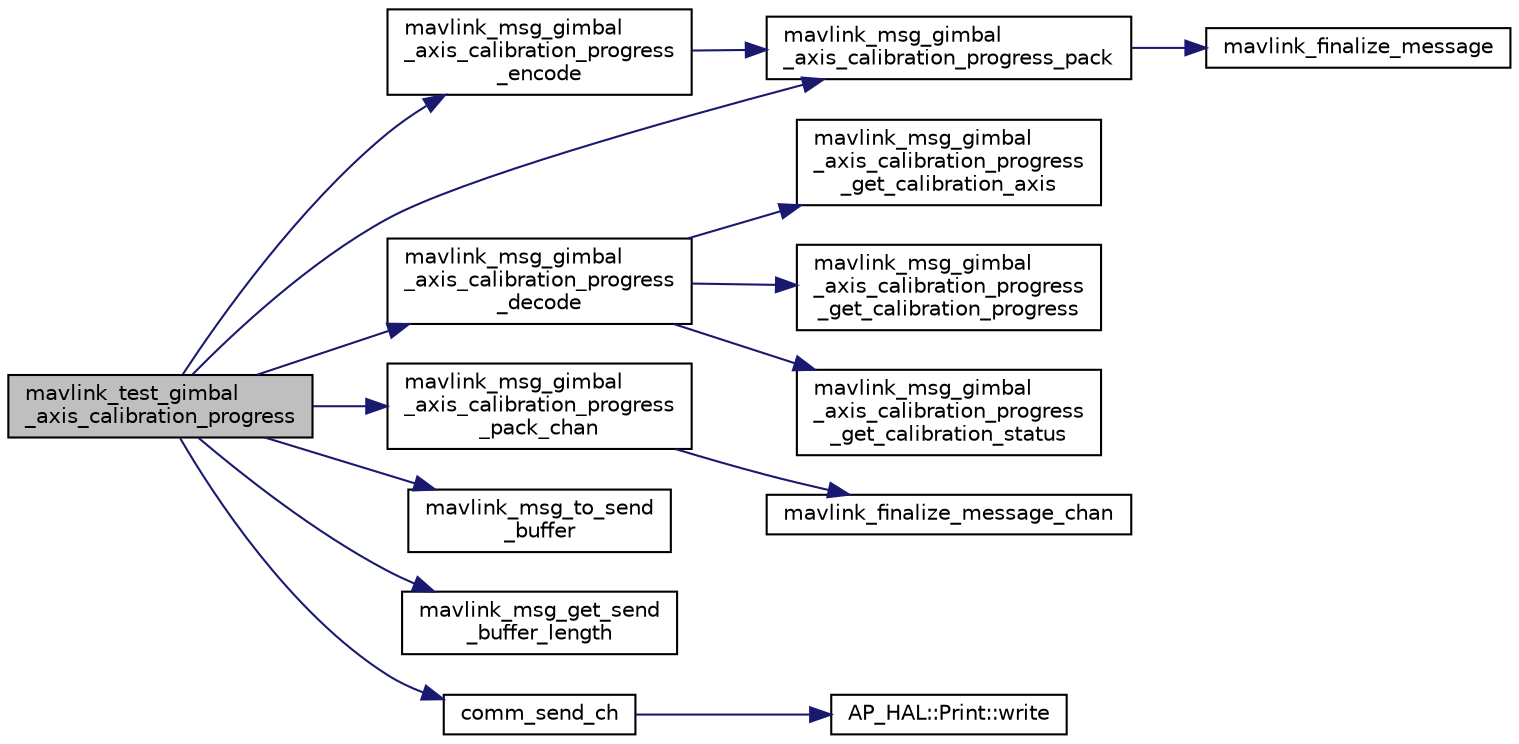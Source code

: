 digraph "mavlink_test_gimbal_axis_calibration_progress"
{
 // INTERACTIVE_SVG=YES
  edge [fontname="Helvetica",fontsize="10",labelfontname="Helvetica",labelfontsize="10"];
  node [fontname="Helvetica",fontsize="10",shape=record];
  rankdir="LR";
  Node1 [label="mavlink_test_gimbal\l_axis_calibration_progress",height=0.2,width=0.4,color="black", fillcolor="grey75", style="filled" fontcolor="black"];
  Node1 -> Node2 [color="midnightblue",fontsize="10",style="solid",fontname="Helvetica"];
  Node2 [label="mavlink_msg_gimbal\l_axis_calibration_progress\l_encode",height=0.2,width=0.4,color="black", fillcolor="white", style="filled",URL="$mavlink__msg__gimbal__axis__calibration__progress_8h.html#af9f4c915de51e5f140b9c9f75301f60c",tooltip="Encode a gimbal_axis_calibration_progress struct. "];
  Node2 -> Node3 [color="midnightblue",fontsize="10",style="solid",fontname="Helvetica"];
  Node3 [label="mavlink_msg_gimbal\l_axis_calibration_progress_pack",height=0.2,width=0.4,color="black", fillcolor="white", style="filled",URL="$mavlink__msg__gimbal__axis__calibration__progress_8h.html#a7ad2529f2717db2a9348fb04dd0eeb26",tooltip="Pack a gimbal_axis_calibration_progress message. "];
  Node3 -> Node4 [color="midnightblue",fontsize="10",style="solid",fontname="Helvetica"];
  Node4 [label="mavlink_finalize_message",height=0.2,width=0.4,color="black", fillcolor="white", style="filled",URL="$v0_89_2mavlink__helpers_8h.html#af3bea083c5ec83f5b6570b2bd4a817d0",tooltip="Finalize a MAVLink message with MAVLINK_COMM_0 as default channel. "];
  Node1 -> Node5 [color="midnightblue",fontsize="10",style="solid",fontname="Helvetica"];
  Node5 [label="mavlink_msg_gimbal\l_axis_calibration_progress\l_decode",height=0.2,width=0.4,color="black", fillcolor="white", style="filled",URL="$mavlink__msg__gimbal__axis__calibration__progress_8h.html#a75a4dd997c692f97a6eefbfce99ef7f4",tooltip="Decode a gimbal_axis_calibration_progress message into a struct. "];
  Node5 -> Node6 [color="midnightblue",fontsize="10",style="solid",fontname="Helvetica"];
  Node6 [label="mavlink_msg_gimbal\l_axis_calibration_progress\l_get_calibration_axis",height=0.2,width=0.4,color="black", fillcolor="white", style="filled",URL="$mavlink__msg__gimbal__axis__calibration__progress_8h.html#aaa814b5d87508df35d5e590397172ab1",tooltip="Send a gimbal_axis_calibration_progress message. "];
  Node5 -> Node7 [color="midnightblue",fontsize="10",style="solid",fontname="Helvetica"];
  Node7 [label="mavlink_msg_gimbal\l_axis_calibration_progress\l_get_calibration_progress",height=0.2,width=0.4,color="black", fillcolor="white", style="filled",URL="$mavlink__msg__gimbal__axis__calibration__progress_8h.html#ad72735c0c1383fac24292b8686767886",tooltip="Get field calibration_progress from gimbal_axis_calibration_progress message. "];
  Node5 -> Node8 [color="midnightblue",fontsize="10",style="solid",fontname="Helvetica"];
  Node8 [label="mavlink_msg_gimbal\l_axis_calibration_progress\l_get_calibration_status",height=0.2,width=0.4,color="black", fillcolor="white", style="filled",URL="$mavlink__msg__gimbal__axis__calibration__progress_8h.html#a40d0ab1bc9b175489611e1785b6810a9",tooltip="Get field calibration_status from gimbal_axis_calibration_progress message. "];
  Node1 -> Node3 [color="midnightblue",fontsize="10",style="solid",fontname="Helvetica"];
  Node1 -> Node9 [color="midnightblue",fontsize="10",style="solid",fontname="Helvetica"];
  Node9 [label="mavlink_msg_gimbal\l_axis_calibration_progress\l_pack_chan",height=0.2,width=0.4,color="black", fillcolor="white", style="filled",URL="$mavlink__msg__gimbal__axis__calibration__progress_8h.html#a90bdeeb229afc7f6e0334ef2c14c1605",tooltip="Pack a gimbal_axis_calibration_progress message on a channel. "];
  Node9 -> Node10 [color="midnightblue",fontsize="10",style="solid",fontname="Helvetica"];
  Node10 [label="mavlink_finalize_message_chan",height=0.2,width=0.4,color="black", fillcolor="white", style="filled",URL="$v0_89_2mavlink__helpers_8h.html#aa66131138fc02101dcc73b4b556ab422",tooltip="Finalize a MAVLink message with channel assignment. "];
  Node1 -> Node11 [color="midnightblue",fontsize="10",style="solid",fontname="Helvetica"];
  Node11 [label="mavlink_msg_to_send\l_buffer",height=0.2,width=0.4,color="black", fillcolor="white", style="filled",URL="$v0_89_2mavlink__helpers_8h.html#afea0a9befa84822fd62c2899ea0d849e",tooltip="Pack a message to send it over a serial byte stream. "];
  Node1 -> Node12 [color="midnightblue",fontsize="10",style="solid",fontname="Helvetica"];
  Node12 [label="mavlink_msg_get_send\l_buffer_length",height=0.2,width=0.4,color="black", fillcolor="white", style="filled",URL="$v0_89_2protocol_8h.html#aa86c08f27aabb7a2e12a67f189f590c8",tooltip="Get the required buffer size for this message. "];
  Node1 -> Node13 [color="midnightblue",fontsize="10",style="solid",fontname="Helvetica"];
  Node13 [label="comm_send_ch",height=0.2,width=0.4,color="black", fillcolor="white", style="filled",URL="$GCS__MAVLink_8h.html#ab753873a1ee10adedd0ce246311468f8"];
  Node13 -> Node14 [color="midnightblue",fontsize="10",style="solid",fontname="Helvetica"];
  Node14 [label="AP_HAL::Print::write",height=0.2,width=0.4,color="black", fillcolor="white", style="filled",URL="$classAP__HAL_1_1Print.html#acc65391952a43334f8f5c9bef341f501"];
}
